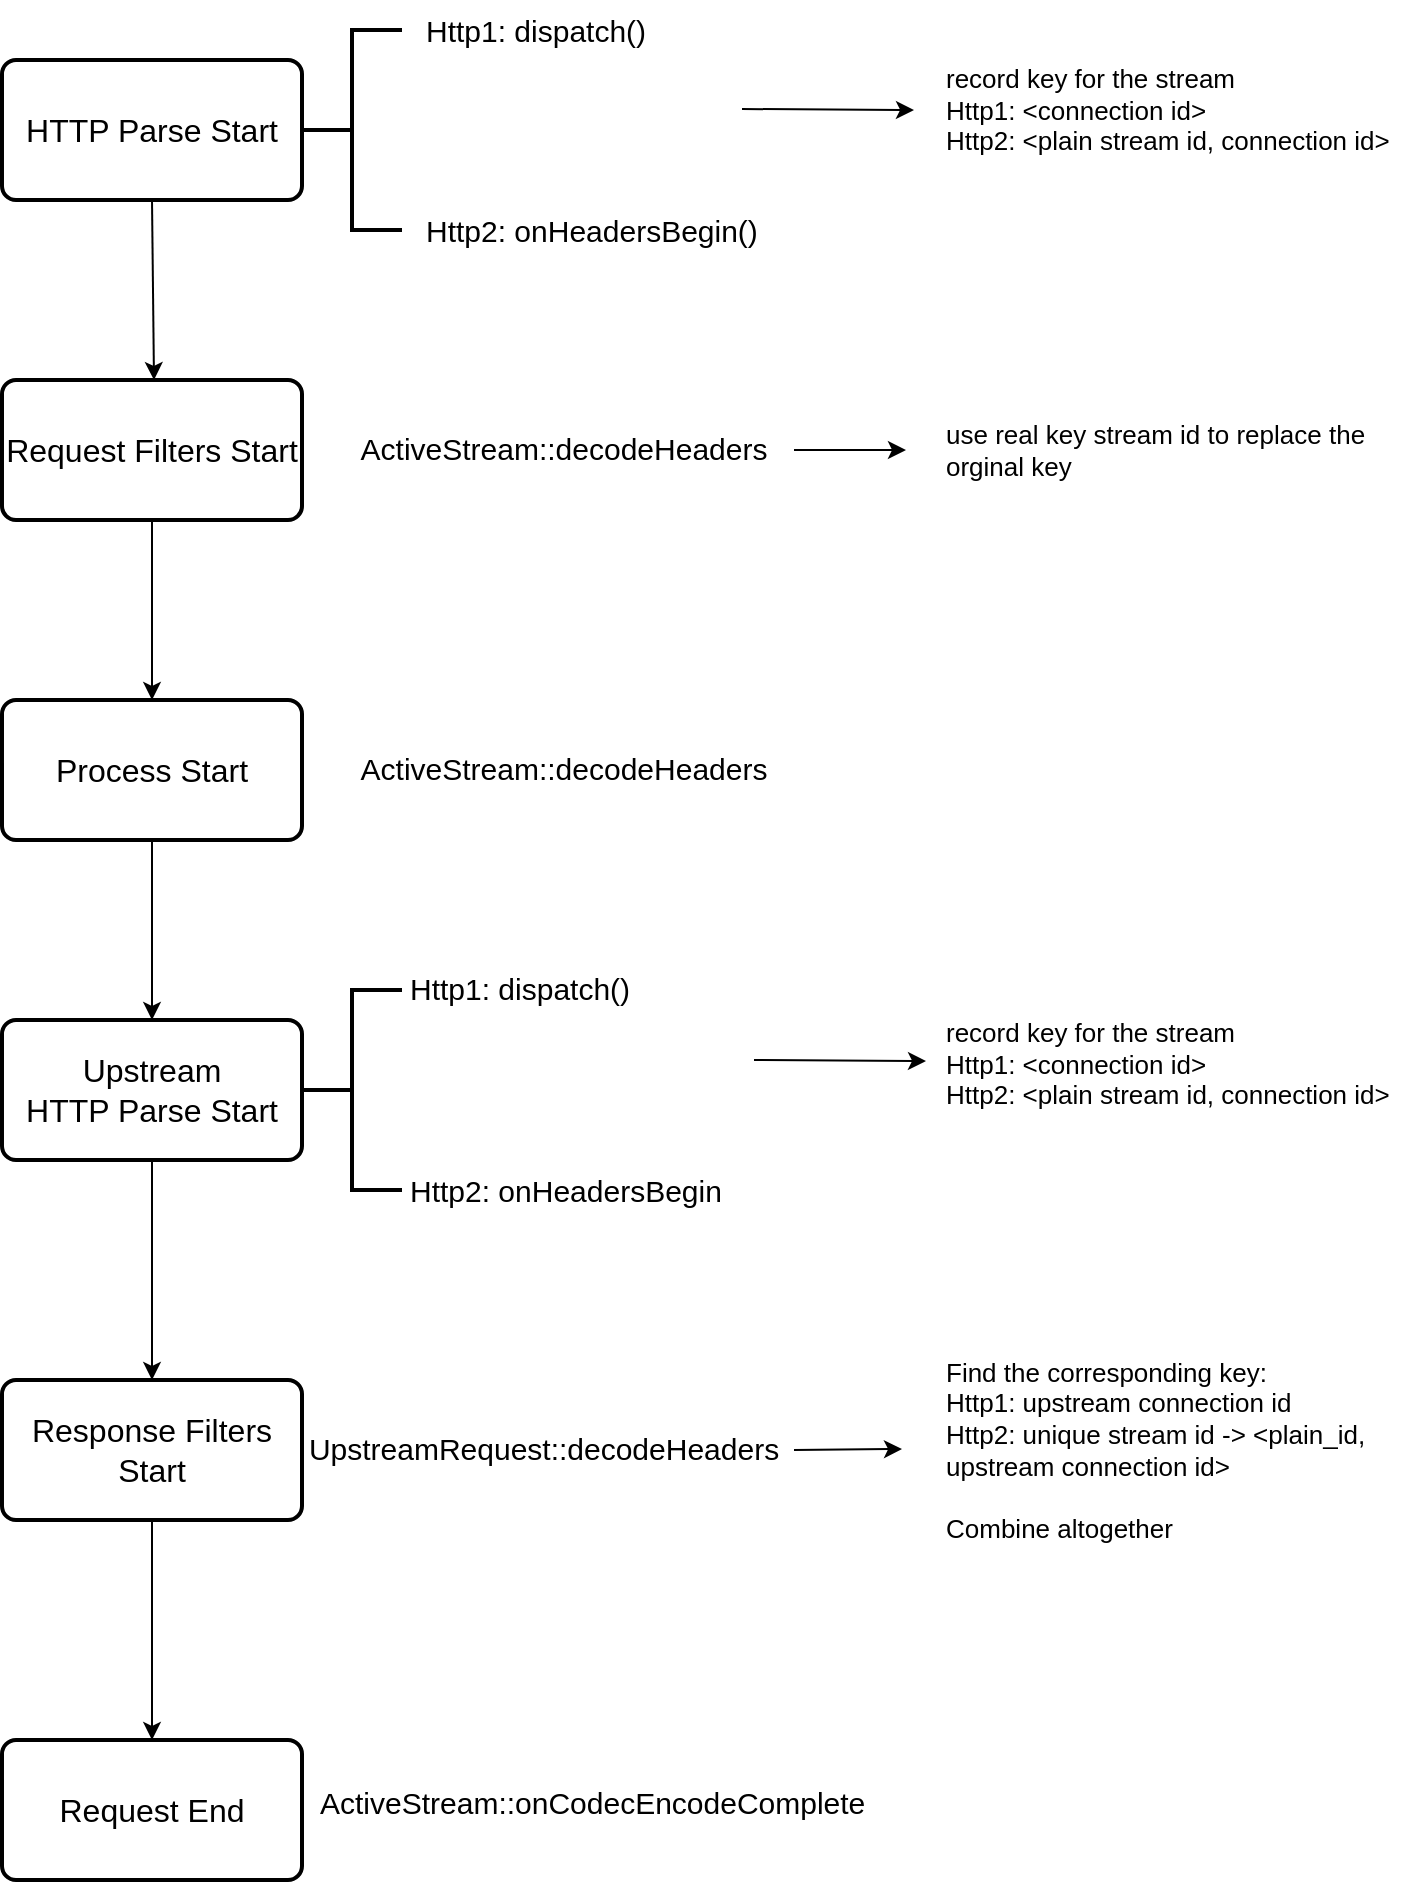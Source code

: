 <mxfile version="22.1.2" type="device">
  <diagram id="C5RBs43oDa-KdzZeNtuy" name="Page-1">
    <mxGraphModel dx="954" dy="717" grid="1" gridSize="10" guides="1" tooltips="1" connect="1" arrows="1" fold="1" page="1" pageScale="1" pageWidth="827" pageHeight="1169" math="0" shadow="0">
      <root>
        <mxCell id="WIyWlLk6GJQsqaUBKTNV-0" />
        <mxCell id="WIyWlLk6GJQsqaUBKTNV-1" parent="WIyWlLk6GJQsqaUBKTNV-0" />
        <mxCell id="wbKljEE9paM91vU6qUUw-0" value="&lt;font style=&quot;font-size: 16px;&quot;&gt;HTTP Parse Start&lt;/font&gt;" style="rounded=1;whiteSpace=wrap;html=1;absoluteArcSize=1;arcSize=14;strokeWidth=2;" vertex="1" parent="WIyWlLk6GJQsqaUBKTNV-1">
          <mxGeometry x="64" y="60" width="150" height="70" as="geometry" />
        </mxCell>
        <mxCell id="wbKljEE9paM91vU6qUUw-1" value="" style="strokeWidth=2;html=1;shape=mxgraph.flowchart.annotation_2;align=left;labelPosition=right;pointerEvents=1;" vertex="1" parent="WIyWlLk6GJQsqaUBKTNV-1">
          <mxGeometry x="214" y="45" width="50" height="100" as="geometry" />
        </mxCell>
        <mxCell id="wbKljEE9paM91vU6qUUw-2" value="&lt;font style=&quot;font-size: 15px;&quot;&gt;Http1: dispatch()&lt;/font&gt;" style="text;html=1;strokeColor=none;fillColor=none;align=left;verticalAlign=middle;whiteSpace=wrap;rounded=0;" vertex="1" parent="WIyWlLk6GJQsqaUBKTNV-1">
          <mxGeometry x="274" y="30" width="230" height="30" as="geometry" />
        </mxCell>
        <mxCell id="wbKljEE9paM91vU6qUUw-4" value="&lt;font style=&quot;font-size: 15px;&quot;&gt;Http2: onHeadersBegin()&lt;/font&gt;" style="text;html=1;strokeColor=none;fillColor=none;align=left;verticalAlign=middle;whiteSpace=wrap;rounded=0;" vertex="1" parent="WIyWlLk6GJQsqaUBKTNV-1">
          <mxGeometry x="274" y="130" width="230" height="30" as="geometry" />
        </mxCell>
        <mxCell id="wbKljEE9paM91vU6qUUw-6" value="" style="endArrow=classic;html=1;rounded=0;" edge="1" parent="WIyWlLk6GJQsqaUBKTNV-1">
          <mxGeometry width="50" height="50" relative="1" as="geometry">
            <mxPoint x="434" y="84.5" as="sourcePoint" />
            <mxPoint x="520" y="85" as="targetPoint" />
          </mxGeometry>
        </mxCell>
        <mxCell id="wbKljEE9paM91vU6qUUw-7" value="&lt;font style=&quot;font-size: 13px;&quot;&gt;record key for the stream&lt;br&gt;Http1: &amp;lt;connection id&amp;gt;&lt;br&gt;Http2: &amp;lt;plain stream id, connection id&amp;gt;&lt;/font&gt;" style="text;html=1;strokeColor=none;fillColor=none;align=left;verticalAlign=middle;whiteSpace=wrap;rounded=0;" vertex="1" parent="WIyWlLk6GJQsqaUBKTNV-1">
          <mxGeometry x="534" y="70" width="230" height="30" as="geometry" />
        </mxCell>
        <mxCell id="wbKljEE9paM91vU6qUUw-8" value="" style="endArrow=classic;html=1;rounded=0;exitX=0.5;exitY=1;exitDx=0;exitDy=0;" edge="1" parent="WIyWlLk6GJQsqaUBKTNV-1" source="wbKljEE9paM91vU6qUUw-0">
          <mxGeometry width="50" height="50" relative="1" as="geometry">
            <mxPoint x="340" y="320" as="sourcePoint" />
            <mxPoint x="140" y="220" as="targetPoint" />
          </mxGeometry>
        </mxCell>
        <mxCell id="wbKljEE9paM91vU6qUUw-18" value="" style="edgeStyle=orthogonalEdgeStyle;rounded=0;orthogonalLoop=1;jettySize=auto;html=1;" edge="1" parent="WIyWlLk6GJQsqaUBKTNV-1" source="wbKljEE9paM91vU6qUUw-9" target="wbKljEE9paM91vU6qUUw-15">
          <mxGeometry relative="1" as="geometry" />
        </mxCell>
        <mxCell id="wbKljEE9paM91vU6qUUw-9" value="&lt;font style=&quot;font-size: 16px;&quot;&gt;Request Filters Start&lt;/font&gt;" style="rounded=1;whiteSpace=wrap;html=1;absoluteArcSize=1;arcSize=14;strokeWidth=2;" vertex="1" parent="WIyWlLk6GJQsqaUBKTNV-1">
          <mxGeometry x="64" y="220" width="150" height="70" as="geometry" />
        </mxCell>
        <mxCell id="wbKljEE9paM91vU6qUUw-12" value="&lt;font style=&quot;font-size: 13px;&quot;&gt;use real key stream id to replace the orginal key&lt;/font&gt;" style="text;html=1;strokeColor=none;fillColor=none;align=left;verticalAlign=middle;whiteSpace=wrap;rounded=0;" vertex="1" parent="WIyWlLk6GJQsqaUBKTNV-1">
          <mxGeometry x="534" y="240" width="216" height="30" as="geometry" />
        </mxCell>
        <mxCell id="wbKljEE9paM91vU6qUUw-13" value="" style="endArrow=classic;html=1;rounded=0;" edge="1" parent="WIyWlLk6GJQsqaUBKTNV-1">
          <mxGeometry width="50" height="50" relative="1" as="geometry">
            <mxPoint x="460" y="255" as="sourcePoint" />
            <mxPoint x="516" y="255" as="targetPoint" />
          </mxGeometry>
        </mxCell>
        <mxCell id="wbKljEE9paM91vU6qUUw-14" value="&lt;div style=&quot;background-color: rgb(255, 255, 255); line-height: 19px;&quot;&gt;&lt;font style=&quot;font-size: 15px;&quot;&gt;ActiveStream::decodeHeaders&lt;/font&gt;&lt;/div&gt;" style="text;html=1;strokeColor=none;fillColor=none;align=center;verticalAlign=middle;whiteSpace=wrap;rounded=0;" vertex="1" parent="WIyWlLk6GJQsqaUBKTNV-1">
          <mxGeometry x="250" y="240" width="190" height="30" as="geometry" />
        </mxCell>
        <mxCell id="wbKljEE9paM91vU6qUUw-20" value="" style="edgeStyle=orthogonalEdgeStyle;rounded=0;orthogonalLoop=1;jettySize=auto;html=1;" edge="1" parent="WIyWlLk6GJQsqaUBKTNV-1" source="wbKljEE9paM91vU6qUUw-15" target="wbKljEE9paM91vU6qUUw-19">
          <mxGeometry relative="1" as="geometry" />
        </mxCell>
        <mxCell id="wbKljEE9paM91vU6qUUw-15" value="&lt;font style=&quot;font-size: 16px;&quot;&gt;Process Start&lt;/font&gt;" style="rounded=1;whiteSpace=wrap;html=1;absoluteArcSize=1;arcSize=14;strokeWidth=2;" vertex="1" parent="WIyWlLk6GJQsqaUBKTNV-1">
          <mxGeometry x="64" y="380" width="150" height="70" as="geometry" />
        </mxCell>
        <mxCell id="wbKljEE9paM91vU6qUUw-16" value="&lt;div style=&quot;background-color: rgb(255, 255, 255); line-height: 19px;&quot;&gt;&lt;font style=&quot;font-size: 15px;&quot;&gt;ActiveStream::decodeHeaders&lt;/font&gt;&lt;/div&gt;" style="text;html=1;strokeColor=none;fillColor=none;align=center;verticalAlign=middle;whiteSpace=wrap;rounded=0;" vertex="1" parent="WIyWlLk6GJQsqaUBKTNV-1">
          <mxGeometry x="250" y="400" width="190" height="30" as="geometry" />
        </mxCell>
        <mxCell id="wbKljEE9paM91vU6qUUw-27" value="" style="edgeStyle=orthogonalEdgeStyle;rounded=0;orthogonalLoop=1;jettySize=auto;html=1;" edge="1" parent="WIyWlLk6GJQsqaUBKTNV-1" source="wbKljEE9paM91vU6qUUw-19" target="wbKljEE9paM91vU6qUUw-26">
          <mxGeometry relative="1" as="geometry" />
        </mxCell>
        <mxCell id="wbKljEE9paM91vU6qUUw-19" value="&lt;font style=&quot;font-size: 16px;&quot;&gt;Upstream&lt;br&gt;HTTP Parse Start&lt;br&gt;&lt;/font&gt;" style="rounded=1;whiteSpace=wrap;html=1;absoluteArcSize=1;arcSize=14;strokeWidth=2;" vertex="1" parent="WIyWlLk6GJQsqaUBKTNV-1">
          <mxGeometry x="64" y="540" width="150" height="70" as="geometry" />
        </mxCell>
        <mxCell id="wbKljEE9paM91vU6qUUw-21" value="" style="strokeWidth=2;html=1;shape=mxgraph.flowchart.annotation_2;align=left;labelPosition=right;pointerEvents=1;" vertex="1" parent="WIyWlLk6GJQsqaUBKTNV-1">
          <mxGeometry x="214" y="525" width="50" height="100" as="geometry" />
        </mxCell>
        <mxCell id="wbKljEE9paM91vU6qUUw-22" value="&lt;font style=&quot;font-size: 15px;&quot;&gt;Http1: dispatch()&lt;/font&gt;" style="text;html=1;strokeColor=none;fillColor=none;align=left;verticalAlign=middle;whiteSpace=wrap;rounded=0;" vertex="1" parent="WIyWlLk6GJQsqaUBKTNV-1">
          <mxGeometry x="266" y="509" width="230" height="30" as="geometry" />
        </mxCell>
        <mxCell id="wbKljEE9paM91vU6qUUw-23" value="&lt;font style=&quot;font-size: 15px;&quot;&gt;Http2: onHeadersBegin&lt;/font&gt;" style="text;html=1;strokeColor=none;fillColor=none;align=left;verticalAlign=middle;whiteSpace=wrap;rounded=0;" vertex="1" parent="WIyWlLk6GJQsqaUBKTNV-1">
          <mxGeometry x="266" y="610" width="230" height="30" as="geometry" />
        </mxCell>
        <mxCell id="wbKljEE9paM91vU6qUUw-24" value="" style="endArrow=classic;html=1;rounded=0;" edge="1" parent="WIyWlLk6GJQsqaUBKTNV-1">
          <mxGeometry width="50" height="50" relative="1" as="geometry">
            <mxPoint x="440" y="560" as="sourcePoint" />
            <mxPoint x="526" y="560.5" as="targetPoint" />
          </mxGeometry>
        </mxCell>
        <mxCell id="wbKljEE9paM91vU6qUUw-25" value="&lt;font style=&quot;font-size: 13px;&quot;&gt;record key for the stream&lt;br&gt;Http1: &amp;lt;connection id&amp;gt;&lt;br&gt;Http2: &amp;lt;plain stream id, connection id&amp;gt;&lt;/font&gt;" style="text;html=1;strokeColor=none;fillColor=none;align=left;verticalAlign=middle;whiteSpace=wrap;rounded=0;" vertex="1" parent="WIyWlLk6GJQsqaUBKTNV-1">
          <mxGeometry x="534" y="547" width="230" height="30" as="geometry" />
        </mxCell>
        <mxCell id="wbKljEE9paM91vU6qUUw-32" value="" style="edgeStyle=orthogonalEdgeStyle;rounded=0;orthogonalLoop=1;jettySize=auto;html=1;" edge="1" parent="WIyWlLk6GJQsqaUBKTNV-1" source="wbKljEE9paM91vU6qUUw-26" target="wbKljEE9paM91vU6qUUw-31">
          <mxGeometry relative="1" as="geometry" />
        </mxCell>
        <mxCell id="wbKljEE9paM91vU6qUUw-26" value="&lt;font style=&quot;font-size: 16px;&quot;&gt;Response Filters Start&lt;br&gt;&lt;/font&gt;" style="rounded=1;whiteSpace=wrap;html=1;absoluteArcSize=1;arcSize=14;strokeWidth=2;" vertex="1" parent="WIyWlLk6GJQsqaUBKTNV-1">
          <mxGeometry x="64" y="720" width="150" height="70" as="geometry" />
        </mxCell>
        <mxCell id="wbKljEE9paM91vU6qUUw-28" value="&lt;div style=&quot;background-color: rgb(255, 255, 255); line-height: 19px;&quot;&gt;&lt;div style=&quot;line-height: 19px;&quot;&gt;&lt;font style=&quot;font-size: 15px;&quot;&gt;UpstreamRequest::decodeHeaders&lt;/font&gt;&lt;/div&gt;&lt;/div&gt;" style="text;html=1;strokeColor=none;fillColor=none;align=center;verticalAlign=middle;whiteSpace=wrap;rounded=0;" vertex="1" parent="WIyWlLk6GJQsqaUBKTNV-1">
          <mxGeometry x="240" y="740" width="190" height="30" as="geometry" />
        </mxCell>
        <mxCell id="wbKljEE9paM91vU6qUUw-29" value="" style="endArrow=classic;html=1;rounded=0;" edge="1" parent="WIyWlLk6GJQsqaUBKTNV-1">
          <mxGeometry width="50" height="50" relative="1" as="geometry">
            <mxPoint x="460" y="755" as="sourcePoint" />
            <mxPoint x="514" y="754.5" as="targetPoint" />
          </mxGeometry>
        </mxCell>
        <mxCell id="wbKljEE9paM91vU6qUUw-30" value="&lt;span style=&quot;font-size: 13px;&quot;&gt;Find the corresponding key:&lt;br&gt;&lt;/span&gt;&lt;font style=&quot;font-size: 13px;&quot;&gt;Http1: upstream connection id&lt;br&gt;Http2: unique stream id -&amp;gt; &amp;lt;plain_id, upstream connection id&amp;gt;&lt;br&gt;&lt;br&gt;Combine altogether&lt;br&gt;&lt;/font&gt;" style="text;html=1;strokeColor=none;fillColor=none;align=left;verticalAlign=middle;whiteSpace=wrap;rounded=0;" vertex="1" parent="WIyWlLk6GJQsqaUBKTNV-1">
          <mxGeometry x="534" y="740" width="230" height="30" as="geometry" />
        </mxCell>
        <mxCell id="wbKljEE9paM91vU6qUUw-31" value="&lt;font style=&quot;font-size: 16px;&quot;&gt;Request End&lt;br&gt;&lt;/font&gt;" style="rounded=1;whiteSpace=wrap;html=1;absoluteArcSize=1;arcSize=14;strokeWidth=2;" vertex="1" parent="WIyWlLk6GJQsqaUBKTNV-1">
          <mxGeometry x="64" y="900" width="150" height="70" as="geometry" />
        </mxCell>
        <mxCell id="wbKljEE9paM91vU6qUUw-33" value="&lt;div style=&quot;color: rgb(0, 0, 0); background-color: rgb(255, 255, 255); font-weight: normal; line-height: 19px;&quot;&gt;&lt;div style=&quot;&quot;&gt;&lt;span style=&quot;color: rgb(0, 0, 0);&quot;&gt;&lt;font style=&quot;font-size: 15px;&quot;&gt;ActiveStream::onCodecEncodeComplete&lt;/font&gt;&lt;/span&gt;&lt;/div&gt;&lt;/div&gt;" style="text;whiteSpace=wrap;html=1;" vertex="1" parent="WIyWlLk6GJQsqaUBKTNV-1">
          <mxGeometry x="221" y="915" width="279" height="40" as="geometry" />
        </mxCell>
      </root>
    </mxGraphModel>
  </diagram>
</mxfile>
